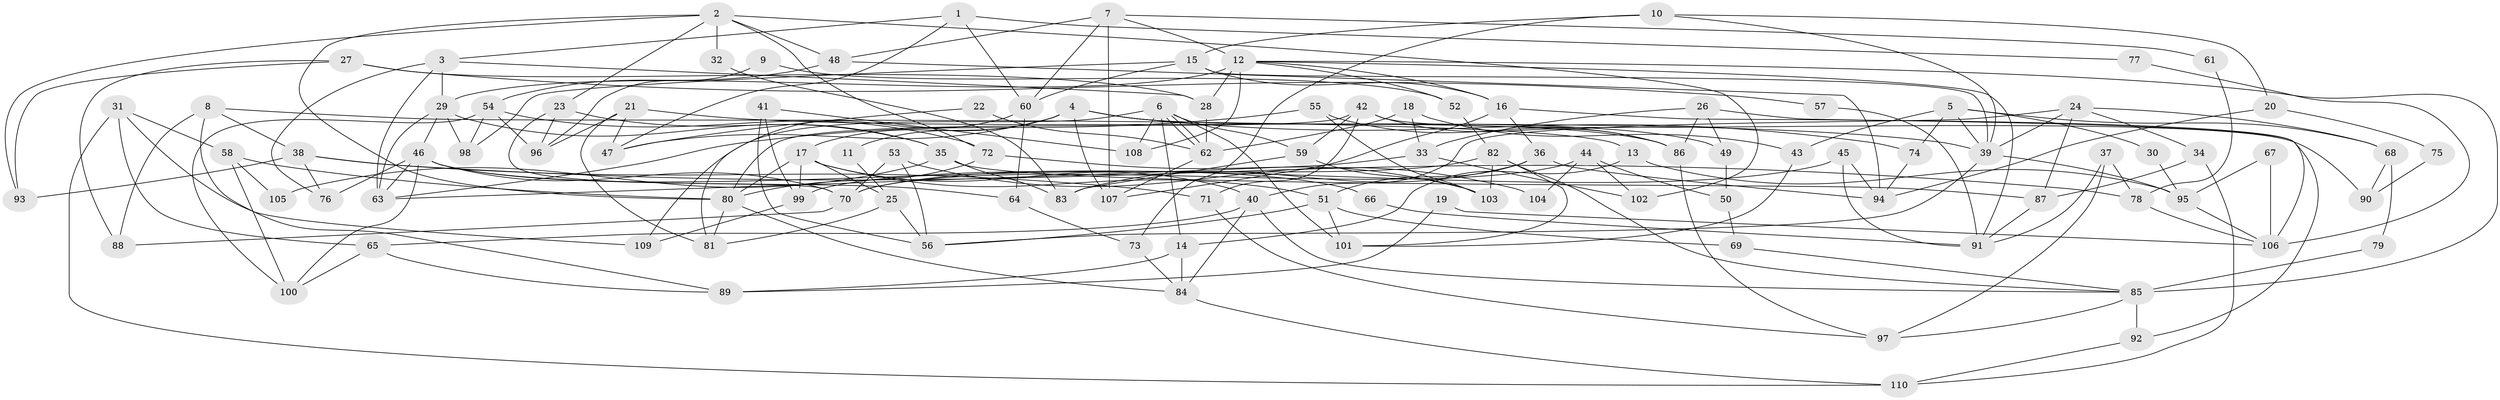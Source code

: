 // Generated by graph-tools (version 1.1) at 2025/49/03/09/25 04:49:06]
// undirected, 110 vertices, 220 edges
graph export_dot {
graph [start="1"]
  node [color=gray90,style=filled];
  1;
  2;
  3;
  4;
  5;
  6;
  7;
  8;
  9;
  10;
  11;
  12;
  13;
  14;
  15;
  16;
  17;
  18;
  19;
  20;
  21;
  22;
  23;
  24;
  25;
  26;
  27;
  28;
  29;
  30;
  31;
  32;
  33;
  34;
  35;
  36;
  37;
  38;
  39;
  40;
  41;
  42;
  43;
  44;
  45;
  46;
  47;
  48;
  49;
  50;
  51;
  52;
  53;
  54;
  55;
  56;
  57;
  58;
  59;
  60;
  61;
  62;
  63;
  64;
  65;
  66;
  67;
  68;
  69;
  70;
  71;
  72;
  73;
  74;
  75;
  76;
  77;
  78;
  79;
  80;
  81;
  82;
  83;
  84;
  85;
  86;
  87;
  88;
  89;
  90;
  91;
  92;
  93;
  94;
  95;
  96;
  97;
  98;
  99;
  100;
  101;
  102;
  103;
  104;
  105;
  106;
  107;
  108;
  109;
  110;
  1 -- 47;
  1 -- 60;
  1 -- 3;
  1 -- 77;
  2 -- 48;
  2 -- 23;
  2 -- 32;
  2 -- 72;
  2 -- 80;
  2 -- 93;
  2 -- 102;
  3 -- 28;
  3 -- 29;
  3 -- 63;
  3 -- 76;
  4 -- 86;
  4 -- 17;
  4 -- 11;
  4 -- 47;
  4 -- 49;
  4 -- 74;
  4 -- 107;
  5 -- 43;
  5 -- 39;
  5 -- 30;
  5 -- 68;
  5 -- 74;
  6 -- 62;
  6 -- 62;
  6 -- 109;
  6 -- 14;
  6 -- 59;
  6 -- 101;
  6 -- 108;
  7 -- 107;
  7 -- 12;
  7 -- 48;
  7 -- 60;
  7 -- 61;
  8 -- 38;
  8 -- 13;
  8 -- 88;
  8 -- 89;
  9 -- 96;
  9 -- 52;
  10 -- 39;
  10 -- 73;
  10 -- 15;
  10 -- 20;
  11 -- 25;
  12 -- 16;
  12 -- 29;
  12 -- 28;
  12 -- 52;
  12 -- 85;
  12 -- 91;
  12 -- 108;
  13 -- 14;
  13 -- 95;
  14 -- 84;
  14 -- 89;
  15 -- 39;
  15 -- 16;
  15 -- 60;
  15 -- 98;
  16 -- 36;
  16 -- 92;
  16 -- 107;
  17 -- 80;
  17 -- 99;
  17 -- 25;
  17 -- 40;
  17 -- 51;
  18 -- 62;
  18 -- 33;
  18 -- 43;
  19 -- 89;
  19 -- 106;
  20 -- 94;
  20 -- 75;
  21 -- 81;
  21 -- 39;
  21 -- 47;
  21 -- 96;
  22 -- 47;
  22 -- 62;
  23 -- 35;
  23 -- 96;
  23 -- 70;
  24 -- 34;
  24 -- 40;
  24 -- 39;
  24 -- 68;
  24 -- 87;
  25 -- 81;
  25 -- 56;
  26 -- 49;
  26 -- 86;
  26 -- 33;
  26 -- 106;
  27 -- 88;
  27 -- 28;
  27 -- 57;
  27 -- 93;
  28 -- 62;
  29 -- 63;
  29 -- 35;
  29 -- 46;
  29 -- 98;
  30 -- 95;
  31 -- 65;
  31 -- 58;
  31 -- 109;
  31 -- 110;
  32 -- 83;
  33 -- 63;
  33 -- 102;
  34 -- 110;
  34 -- 87;
  35 -- 87;
  35 -- 83;
  35 -- 105;
  36 -- 83;
  36 -- 94;
  36 -- 51;
  37 -- 91;
  37 -- 97;
  37 -- 78;
  38 -- 76;
  38 -- 93;
  38 -- 71;
  38 -- 78;
  39 -- 56;
  39 -- 95;
  40 -- 84;
  40 -- 65;
  40 -- 85;
  41 -- 108;
  41 -- 56;
  41 -- 99;
  42 -- 86;
  42 -- 80;
  42 -- 59;
  42 -- 71;
  42 -- 90;
  43 -- 101;
  44 -- 102;
  44 -- 70;
  44 -- 50;
  44 -- 104;
  45 -- 70;
  45 -- 94;
  45 -- 91;
  46 -- 100;
  46 -- 63;
  46 -- 64;
  46 -- 66;
  46 -- 70;
  46 -- 76;
  48 -- 54;
  48 -- 94;
  49 -- 50;
  50 -- 69;
  51 -- 56;
  51 -- 69;
  51 -- 101;
  52 -- 82;
  53 -- 70;
  53 -- 56;
  53 -- 104;
  54 -- 98;
  54 -- 72;
  54 -- 96;
  54 -- 100;
  55 -- 63;
  55 -- 103;
  55 -- 86;
  57 -- 91;
  58 -- 80;
  58 -- 100;
  58 -- 105;
  59 -- 83;
  59 -- 103;
  60 -- 64;
  60 -- 81;
  61 -- 78;
  62 -- 107;
  64 -- 73;
  65 -- 89;
  65 -- 100;
  66 -- 91;
  67 -- 106;
  67 -- 95;
  68 -- 79;
  68 -- 90;
  69 -- 85;
  70 -- 88;
  71 -- 97;
  72 -- 103;
  72 -- 80;
  73 -- 84;
  74 -- 94;
  75 -- 90;
  77 -- 106;
  78 -- 106;
  79 -- 85;
  80 -- 81;
  80 -- 84;
  82 -- 101;
  82 -- 85;
  82 -- 99;
  82 -- 103;
  84 -- 110;
  85 -- 92;
  85 -- 97;
  86 -- 97;
  87 -- 91;
  92 -- 110;
  95 -- 106;
  99 -- 109;
}
